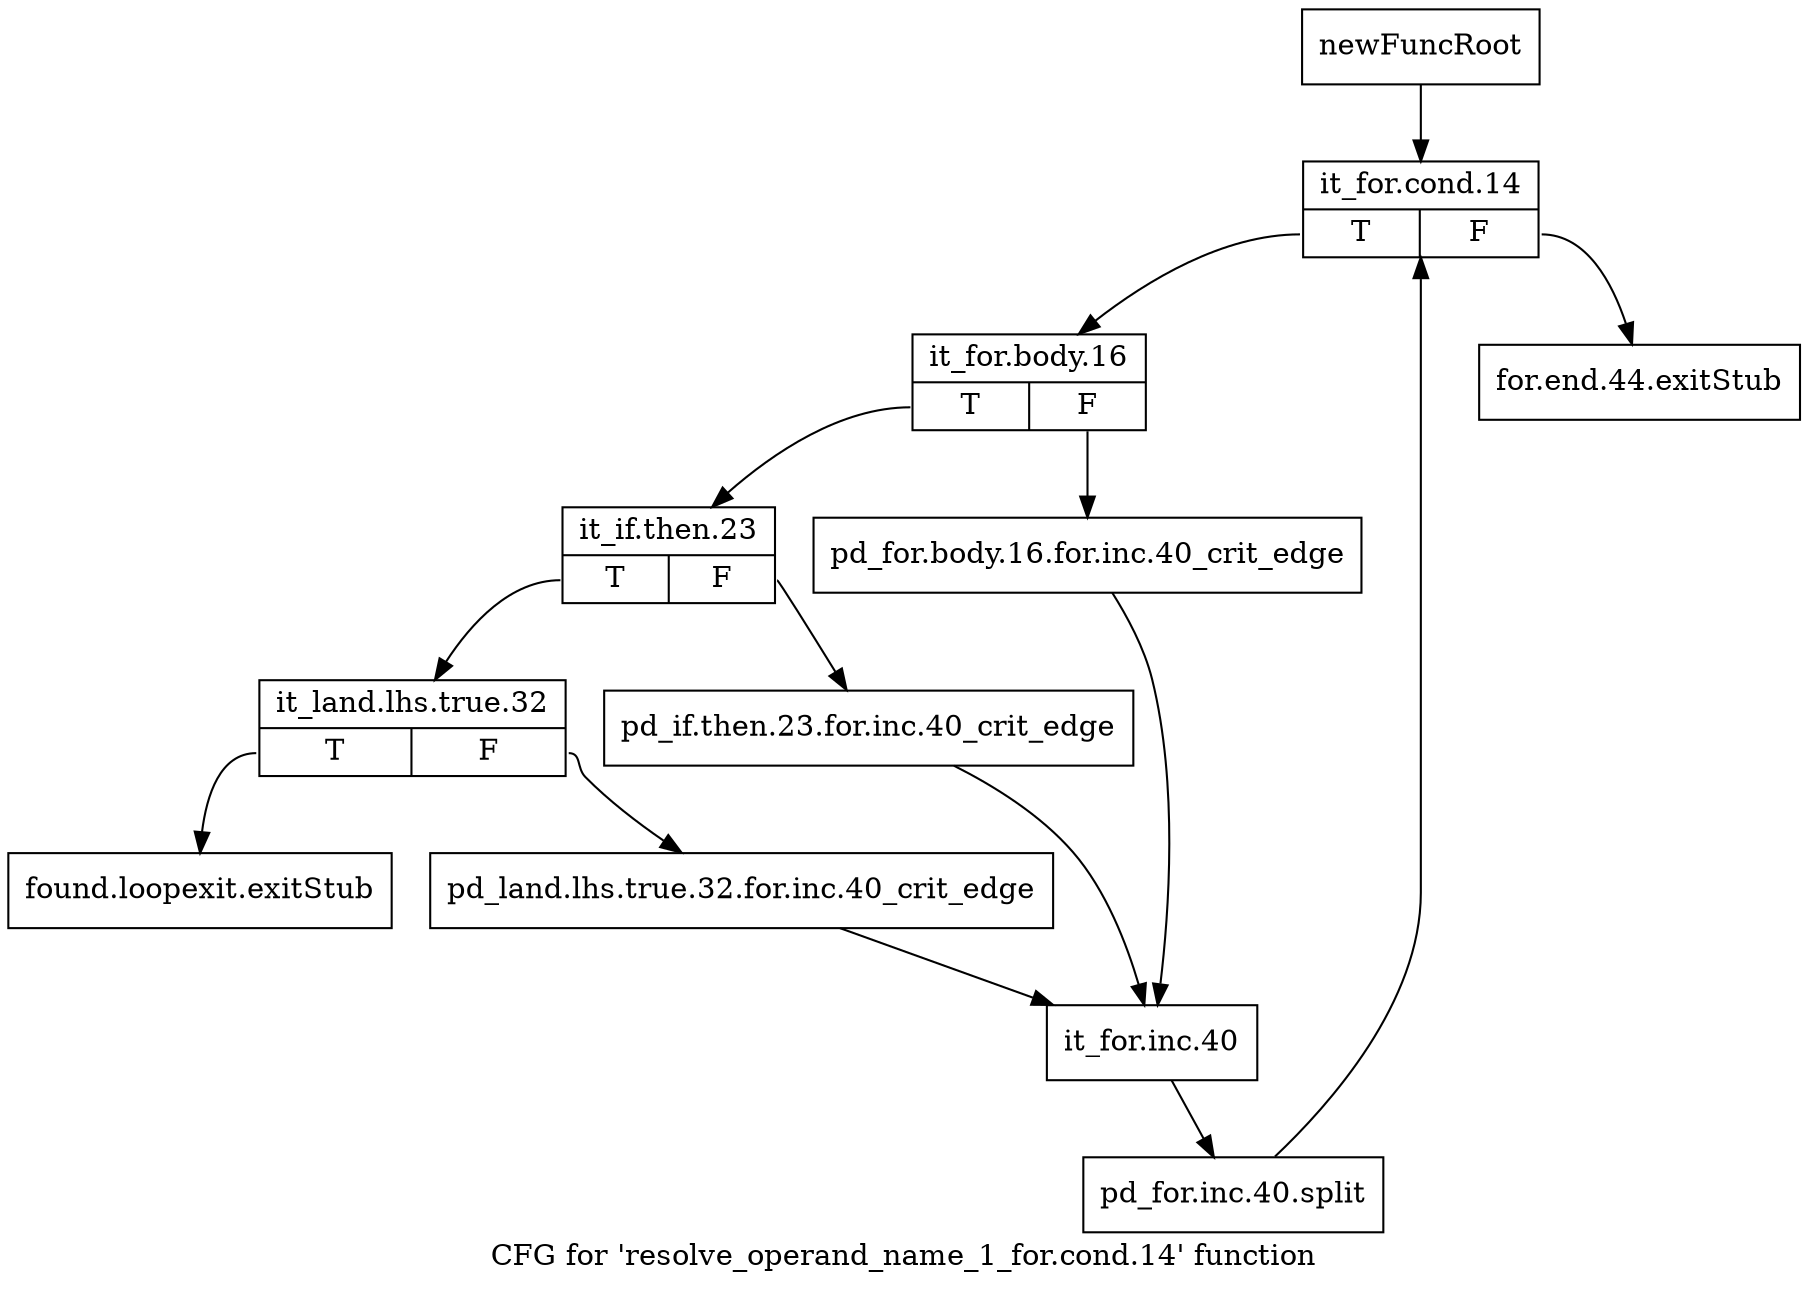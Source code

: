 digraph "CFG for 'resolve_operand_name_1_for.cond.14' function" {
	label="CFG for 'resolve_operand_name_1_for.cond.14' function";

	Node0xc437680 [shape=record,label="{newFuncRoot}"];
	Node0xc437680 -> Node0xc44d460;
	Node0xc44d3c0 [shape=record,label="{for.end.44.exitStub}"];
	Node0xc44d410 [shape=record,label="{found.loopexit.exitStub}"];
	Node0xc44d460 [shape=record,label="{it_for.cond.14|{<s0>T|<s1>F}}"];
	Node0xc44d460:s0 -> Node0xc44d4b0;
	Node0xc44d460:s1 -> Node0xc44d3c0;
	Node0xc44d4b0 [shape=record,label="{it_for.body.16|{<s0>T|<s1>F}}"];
	Node0xc44d4b0:s0 -> Node0xc44d550;
	Node0xc44d4b0:s1 -> Node0xc44d500;
	Node0xc44d500 [shape=record,label="{pd_for.body.16.for.inc.40_crit_edge}"];
	Node0xc44d500 -> Node0xc44d690;
	Node0xc44d550 [shape=record,label="{it_if.then.23|{<s0>T|<s1>F}}"];
	Node0xc44d550:s0 -> Node0xc44d5f0;
	Node0xc44d550:s1 -> Node0xc44d5a0;
	Node0xc44d5a0 [shape=record,label="{pd_if.then.23.for.inc.40_crit_edge}"];
	Node0xc44d5a0 -> Node0xc44d690;
	Node0xc44d5f0 [shape=record,label="{it_land.lhs.true.32|{<s0>T|<s1>F}}"];
	Node0xc44d5f0:s0 -> Node0xc44d410;
	Node0xc44d5f0:s1 -> Node0xc44d640;
	Node0xc44d640 [shape=record,label="{pd_land.lhs.true.32.for.inc.40_crit_edge}"];
	Node0xc44d640 -> Node0xc44d690;
	Node0xc44d690 [shape=record,label="{it_for.inc.40}"];
	Node0xc44d690 -> Node0xfd6a990;
	Node0xfd6a990 [shape=record,label="{pd_for.inc.40.split}"];
	Node0xfd6a990 -> Node0xc44d460;
}
